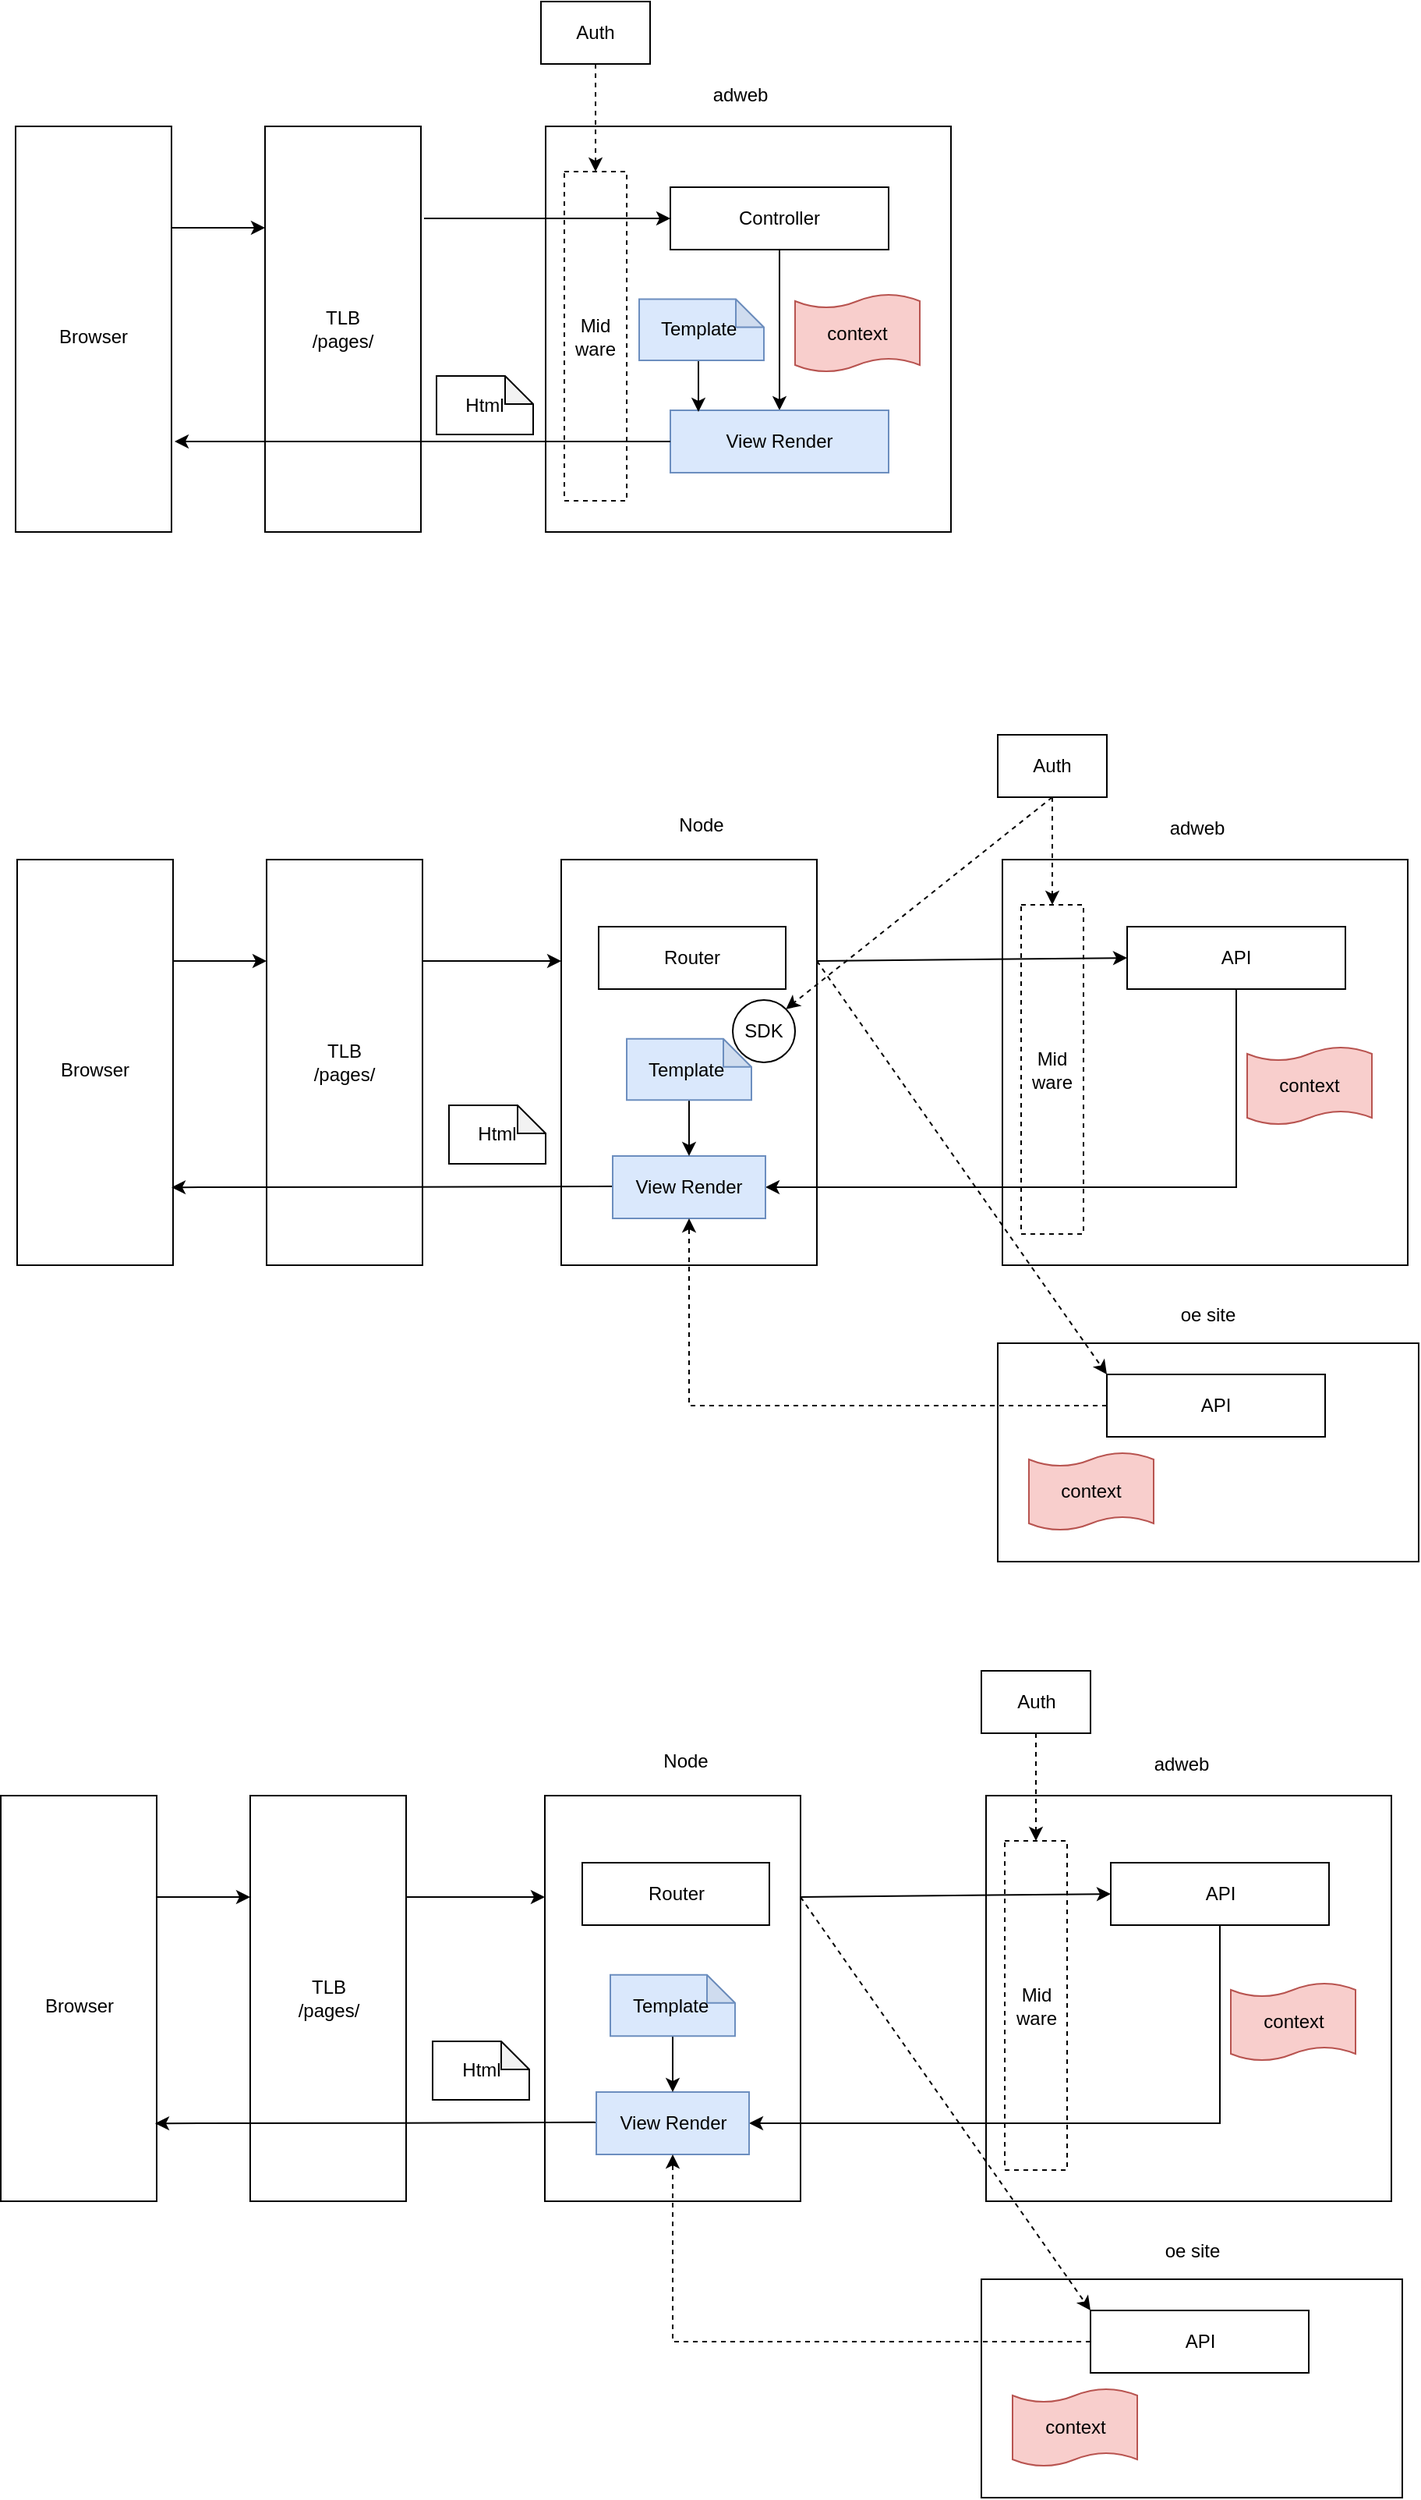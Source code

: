 <mxfile version="12.8.1" type="github">
  <diagram id="99Jsib-GlQydPkxzlcE-" name="Page-1">
    <mxGraphModel dx="1186" dy="741" grid="1" gridSize="10" guides="1" tooltips="1" connect="1" arrows="1" fold="1" page="1" pageScale="1" pageWidth="827" pageHeight="1169" math="0" shadow="0">
      <root>
        <mxCell id="0" />
        <mxCell id="1" parent="0" />
        <mxCell id="yoTLzZ-twQO9q5vi9v_X-26" style="edgeStyle=orthogonalEdgeStyle;rounded=0;orthogonalLoop=1;jettySize=auto;html=1;exitX=1;exitY=0.25;exitDx=0;exitDy=0;entryX=0;entryY=0.25;entryDx=0;entryDy=0;" parent="1" source="yoTLzZ-twQO9q5vi9v_X-2" target="yoTLzZ-twQO9q5vi9v_X-4" edge="1">
          <mxGeometry relative="1" as="geometry" />
        </mxCell>
        <mxCell id="yoTLzZ-twQO9q5vi9v_X-2" value="" style="rounded=0;whiteSpace=wrap;html=1;" parent="1" vertex="1">
          <mxGeometry x="40" y="120" width="100" height="260" as="geometry" />
        </mxCell>
        <mxCell id="yoTLzZ-twQO9q5vi9v_X-3" value="Browser" style="text;html=1;strokeColor=none;fillColor=none;align=center;verticalAlign=middle;whiteSpace=wrap;rounded=0;" parent="1" vertex="1">
          <mxGeometry x="65" y="245" width="50" height="20" as="geometry" />
        </mxCell>
        <mxCell id="yoTLzZ-twQO9q5vi9v_X-4" value="TLB&lt;br&gt;/pages/" style="rounded=0;whiteSpace=wrap;html=1;" parent="1" vertex="1">
          <mxGeometry x="200" y="120" width="100" height="260" as="geometry" />
        </mxCell>
        <mxCell id="yoTLzZ-twQO9q5vi9v_X-5" value="" style="rounded=0;whiteSpace=wrap;html=1;" parent="1" vertex="1">
          <mxGeometry x="380" y="120" width="260" height="260" as="geometry" />
        </mxCell>
        <mxCell id="yoTLzZ-twQO9q5vi9v_X-6" value="adweb" style="text;html=1;strokeColor=none;fillColor=none;align=center;verticalAlign=middle;whiteSpace=wrap;rounded=0;" parent="1" vertex="1">
          <mxGeometry x="460" y="90" width="90" height="20" as="geometry" />
        </mxCell>
        <mxCell id="yoTLzZ-twQO9q5vi9v_X-14" style="edgeStyle=orthogonalEdgeStyle;rounded=0;orthogonalLoop=1;jettySize=auto;html=1;exitX=0.5;exitY=1;exitDx=0;exitDy=0;entryX=0.5;entryY=0;entryDx=0;entryDy=0;" parent="1" source="yoTLzZ-twQO9q5vi9v_X-8" target="yoTLzZ-twQO9q5vi9v_X-13" edge="1">
          <mxGeometry relative="1" as="geometry" />
        </mxCell>
        <mxCell id="yoTLzZ-twQO9q5vi9v_X-8" value="Controller" style="rounded=0;whiteSpace=wrap;html=1;" parent="1" vertex="1">
          <mxGeometry x="460" y="159" width="140" height="40" as="geometry" />
        </mxCell>
        <mxCell id="yoTLzZ-twQO9q5vi9v_X-12" value="context" style="shape=tape;whiteSpace=wrap;html=1;size=0.18;fillColor=#f8cecc;strokeColor=#b85450;" parent="1" vertex="1">
          <mxGeometry x="540" y="227.5" width="80" height="50" as="geometry" />
        </mxCell>
        <mxCell id="yoTLzZ-twQO9q5vi9v_X-13" value="View Render" style="rounded=0;whiteSpace=wrap;html=1;fillColor=#dae8fc;strokeColor=#6c8ebf;" parent="1" vertex="1">
          <mxGeometry x="460" y="302" width="140" height="40" as="geometry" />
        </mxCell>
        <mxCell id="yoTLzZ-twQO9q5vi9v_X-21" style="edgeStyle=orthogonalEdgeStyle;rounded=0;orthogonalLoop=1;jettySize=auto;html=1;exitX=0.5;exitY=1;exitDx=0;exitDy=0;exitPerimeter=0;" parent="1" source="yoTLzZ-twQO9q5vi9v_X-16" edge="1">
          <mxGeometry relative="1" as="geometry">
            <mxPoint x="478" y="303" as="targetPoint" />
          </mxGeometry>
        </mxCell>
        <mxCell id="yoTLzZ-twQO9q5vi9v_X-16" value="Template&amp;nbsp;" style="shape=note;whiteSpace=wrap;html=1;backgroundOutline=1;darkOpacity=0.05;size=18;fillColor=#dae8fc;strokeColor=#6c8ebf;" parent="1" vertex="1">
          <mxGeometry x="440" y="230.75" width="80" height="39.25" as="geometry" />
        </mxCell>
        <mxCell id="yoTLzZ-twQO9q5vi9v_X-29" value="Mid&lt;br&gt;ware" style="rounded=0;whiteSpace=wrap;html=1;dashed=1;" parent="1" vertex="1">
          <mxGeometry x="392" y="149" width="40" height="211" as="geometry" />
        </mxCell>
        <mxCell id="yoTLzZ-twQO9q5vi9v_X-20" style="edgeStyle=orthogonalEdgeStyle;rounded=0;orthogonalLoop=1;jettySize=auto;html=1;exitX=0;exitY=0.5;exitDx=0;exitDy=0;" parent="1" source="yoTLzZ-twQO9q5vi9v_X-13" edge="1">
          <mxGeometry relative="1" as="geometry">
            <mxPoint x="142" y="322" as="targetPoint" />
          </mxGeometry>
        </mxCell>
        <mxCell id="yoTLzZ-twQO9q5vi9v_X-18" style="edgeStyle=orthogonalEdgeStyle;rounded=0;orthogonalLoop=1;jettySize=auto;html=1;entryX=0;entryY=0.5;entryDx=0;entryDy=0;exitX=1.02;exitY=0.227;exitDx=0;exitDy=0;exitPerimeter=0;" parent="1" source="yoTLzZ-twQO9q5vi9v_X-4" target="yoTLzZ-twQO9q5vi9v_X-8" edge="1">
          <mxGeometry relative="1" as="geometry">
            <mxPoint x="341" y="180" as="sourcePoint" />
          </mxGeometry>
        </mxCell>
        <mxCell id="yoTLzZ-twQO9q5vi9v_X-30" value="Html" style="shape=note;whiteSpace=wrap;html=1;backgroundOutline=1;darkOpacity=0.05;size=18;" parent="1" vertex="1">
          <mxGeometry x="310" y="280" width="62" height="37.5" as="geometry" />
        </mxCell>
        <mxCell id="yoTLzZ-twQO9q5vi9v_X-32" style="edgeStyle=orthogonalEdgeStyle;rounded=0;orthogonalLoop=1;jettySize=auto;html=1;exitX=0.5;exitY=1;exitDx=0;exitDy=0;entryX=0.5;entryY=0;entryDx=0;entryDy=0;dashed=1;" parent="1" source="yoTLzZ-twQO9q5vi9v_X-31" target="yoTLzZ-twQO9q5vi9v_X-29" edge="1">
          <mxGeometry relative="1" as="geometry" />
        </mxCell>
        <mxCell id="yoTLzZ-twQO9q5vi9v_X-31" value="Auth" style="rounded=0;whiteSpace=wrap;html=1;" parent="1" vertex="1">
          <mxGeometry x="377" y="40" width="70" height="40" as="geometry" />
        </mxCell>
        <mxCell id="yoTLzZ-twQO9q5vi9v_X-33" style="edgeStyle=orthogonalEdgeStyle;rounded=0;orthogonalLoop=1;jettySize=auto;html=1;exitX=1;exitY=0.25;exitDx=0;exitDy=0;entryX=0;entryY=0.25;entryDx=0;entryDy=0;" parent="1" source="yoTLzZ-twQO9q5vi9v_X-34" target="yoTLzZ-twQO9q5vi9v_X-36" edge="1">
          <mxGeometry relative="1" as="geometry" />
        </mxCell>
        <mxCell id="yoTLzZ-twQO9q5vi9v_X-34" value="" style="rounded=0;whiteSpace=wrap;html=1;" parent="1" vertex="1">
          <mxGeometry x="41" y="590" width="100" height="260" as="geometry" />
        </mxCell>
        <mxCell id="yoTLzZ-twQO9q5vi9v_X-35" value="Browser" style="text;html=1;strokeColor=none;fillColor=none;align=center;verticalAlign=middle;whiteSpace=wrap;rounded=0;" parent="1" vertex="1">
          <mxGeometry x="66" y="715" width="50" height="20" as="geometry" />
        </mxCell>
        <mxCell id="yoTLzZ-twQO9q5vi9v_X-36" value="TLB&lt;br&gt;/pages/" style="rounded=0;whiteSpace=wrap;html=1;" parent="1" vertex="1">
          <mxGeometry x="201" y="590" width="100" height="260" as="geometry" />
        </mxCell>
        <mxCell id="yoTLzZ-twQO9q5vi9v_X-37" value="" style="rounded=0;whiteSpace=wrap;html=1;" parent="1" vertex="1">
          <mxGeometry x="673" y="590" width="260" height="260" as="geometry" />
        </mxCell>
        <mxCell id="yoTLzZ-twQO9q5vi9v_X-38" value="adweb" style="text;html=1;strokeColor=none;fillColor=none;align=center;verticalAlign=middle;whiteSpace=wrap;rounded=0;" parent="1" vertex="1">
          <mxGeometry x="753" y="560" width="90" height="20" as="geometry" />
        </mxCell>
        <mxCell id="yoTLzZ-twQO9q5vi9v_X-40" value="API" style="rounded=0;whiteSpace=wrap;html=1;" parent="1" vertex="1">
          <mxGeometry x="753" y="633" width="140" height="40" as="geometry" />
        </mxCell>
        <mxCell id="yoTLzZ-twQO9q5vi9v_X-41" value="context" style="shape=tape;whiteSpace=wrap;html=1;size=0.18;fillColor=#f8cecc;strokeColor=#b85450;" parent="1" vertex="1">
          <mxGeometry x="830" y="710" width="80" height="50" as="geometry" />
        </mxCell>
        <mxCell id="yoTLzZ-twQO9q5vi9v_X-45" value="Mid&lt;br&gt;ware" style="rounded=0;whiteSpace=wrap;html=1;dashed=1;" parent="1" vertex="1">
          <mxGeometry x="685" y="619" width="40" height="211" as="geometry" />
        </mxCell>
        <mxCell id="yoTLzZ-twQO9q5vi9v_X-49" style="edgeStyle=orthogonalEdgeStyle;rounded=0;orthogonalLoop=1;jettySize=auto;html=1;exitX=0.5;exitY=1;exitDx=0;exitDy=0;entryX=0.5;entryY=0;entryDx=0;entryDy=0;dashed=1;" parent="1" source="yoTLzZ-twQO9q5vi9v_X-50" target="yoTLzZ-twQO9q5vi9v_X-45" edge="1">
          <mxGeometry relative="1" as="geometry" />
        </mxCell>
        <mxCell id="yoTLzZ-twQO9q5vi9v_X-50" value="Auth" style="rounded=0;whiteSpace=wrap;html=1;" parent="1" vertex="1">
          <mxGeometry x="670" y="510" width="70" height="40" as="geometry" />
        </mxCell>
        <mxCell id="yoTLzZ-twQO9q5vi9v_X-51" value="" style="rounded=0;whiteSpace=wrap;html=1;" parent="1" vertex="1">
          <mxGeometry x="390" y="590" width="164" height="260" as="geometry" />
        </mxCell>
        <mxCell id="yoTLzZ-twQO9q5vi9v_X-52" value="Node" style="text;html=1;strokeColor=none;fillColor=none;align=center;verticalAlign=middle;whiteSpace=wrap;rounded=0;" parent="1" vertex="1">
          <mxGeometry x="435" y="557.5" width="90" height="20" as="geometry" />
        </mxCell>
        <mxCell id="yoTLzZ-twQO9q5vi9v_X-64" style="edgeStyle=orthogonalEdgeStyle;rounded=0;orthogonalLoop=1;jettySize=auto;html=1;exitX=0;exitY=0.5;exitDx=0;exitDy=0;entryX=0.99;entryY=0.808;entryDx=0;entryDy=0;entryPerimeter=0;exitPerimeter=0;" parent="1" target="yoTLzZ-twQO9q5vi9v_X-34" edge="1">
          <mxGeometry relative="1" as="geometry">
            <mxPoint x="440" y="799.375" as="sourcePoint" />
          </mxGeometry>
        </mxCell>
        <mxCell id="yoTLzZ-twQO9q5vi9v_X-57" value="Html" style="shape=note;whiteSpace=wrap;html=1;backgroundOutline=1;darkOpacity=0.05;size=18;" parent="1" vertex="1">
          <mxGeometry x="318" y="747.5" width="62" height="37.5" as="geometry" />
        </mxCell>
        <mxCell id="yoTLzZ-twQO9q5vi9v_X-60" style="edgeStyle=orthogonalEdgeStyle;rounded=0;orthogonalLoop=1;jettySize=auto;html=1;exitX=0.5;exitY=1;exitDx=0;exitDy=0;entryX=1;entryY=0.5;entryDx=0;entryDy=0;" parent="1" source="yoTLzZ-twQO9q5vi9v_X-40" target="yoTLzZ-twQO9q5vi9v_X-70" edge="1">
          <mxGeometry relative="1" as="geometry">
            <mxPoint x="520" y="808.375" as="targetPoint" />
          </mxGeometry>
        </mxCell>
        <mxCell id="yoTLzZ-twQO9q5vi9v_X-67" style="edgeStyle=orthogonalEdgeStyle;rounded=0;orthogonalLoop=1;jettySize=auto;html=1;exitX=1;exitY=0.25;exitDx=0;exitDy=0;" parent="1" source="yoTLzZ-twQO9q5vi9v_X-36" edge="1">
          <mxGeometry relative="1" as="geometry">
            <mxPoint x="390" y="655" as="targetPoint" />
          </mxGeometry>
        </mxCell>
        <mxCell id="yoTLzZ-twQO9q5vi9v_X-77" style="edgeStyle=none;rounded=0;orthogonalLoop=1;jettySize=auto;html=1;exitX=1;exitY=0.25;exitDx=0;exitDy=0;entryX=0;entryY=0.5;entryDx=0;entryDy=0;" parent="1" source="yoTLzZ-twQO9q5vi9v_X-51" target="yoTLzZ-twQO9q5vi9v_X-40" edge="1">
          <mxGeometry relative="1" as="geometry" />
        </mxCell>
        <mxCell id="yoTLzZ-twQO9q5vi9v_X-70" value="View Render" style="rounded=0;whiteSpace=wrap;html=1;fillColor=#dae8fc;strokeColor=#6c8ebf;" parent="1" vertex="1">
          <mxGeometry x="423" y="780" width="98" height="40" as="geometry" />
        </mxCell>
        <mxCell id="yoTLzZ-twQO9q5vi9v_X-76" style="edgeStyle=none;rounded=0;orthogonalLoop=1;jettySize=auto;html=1;exitX=0.5;exitY=1;exitDx=0;exitDy=0;exitPerimeter=0;entryX=0.5;entryY=0;entryDx=0;entryDy=0;" parent="1" source="yoTLzZ-twQO9q5vi9v_X-71" target="yoTLzZ-twQO9q5vi9v_X-70" edge="1">
          <mxGeometry relative="1" as="geometry" />
        </mxCell>
        <mxCell id="yoTLzZ-twQO9q5vi9v_X-71" value="Template&amp;nbsp;" style="shape=note;whiteSpace=wrap;html=1;backgroundOutline=1;darkOpacity=0.05;size=18;fillColor=#dae8fc;strokeColor=#6c8ebf;" parent="1" vertex="1">
          <mxGeometry x="432" y="704.88" width="80" height="39.25" as="geometry" />
        </mxCell>
        <mxCell id="yoTLzZ-twQO9q5vi9v_X-75" style="edgeStyle=none;rounded=0;orthogonalLoop=1;jettySize=auto;html=1;exitX=0;exitY=0.5;exitDx=0;exitDy=0;" parent="1" source="yoTLzZ-twQO9q5vi9v_X-70" target="yoTLzZ-twQO9q5vi9v_X-70" edge="1">
          <mxGeometry relative="1" as="geometry" />
        </mxCell>
        <mxCell id="yoTLzZ-twQO9q5vi9v_X-78" value="" style="rounded=0;whiteSpace=wrap;html=1;" parent="1" vertex="1">
          <mxGeometry x="670" y="900" width="270" height="140" as="geometry" />
        </mxCell>
        <mxCell id="yoTLzZ-twQO9q5vi9v_X-79" value="oe site" style="text;html=1;strokeColor=none;fillColor=none;align=center;verticalAlign=middle;whiteSpace=wrap;rounded=0;" parent="1" vertex="1">
          <mxGeometry x="760" y="872" width="90" height="20" as="geometry" />
        </mxCell>
        <mxCell id="yoTLzZ-twQO9q5vi9v_X-85" style="edgeStyle=orthogonalEdgeStyle;rounded=0;orthogonalLoop=1;jettySize=auto;html=1;exitX=0;exitY=0.5;exitDx=0;exitDy=0;entryX=0.5;entryY=1;entryDx=0;entryDy=0;dashed=1;strokeWidth=1;" parent="1" source="yoTLzZ-twQO9q5vi9v_X-80" target="yoTLzZ-twQO9q5vi9v_X-70" edge="1">
          <mxGeometry relative="1" as="geometry" />
        </mxCell>
        <mxCell id="yoTLzZ-twQO9q5vi9v_X-80" value="API" style="rounded=0;whiteSpace=wrap;html=1;" parent="1" vertex="1">
          <mxGeometry x="740" y="920" width="140" height="40" as="geometry" />
        </mxCell>
        <mxCell id="yoTLzZ-twQO9q5vi9v_X-81" value="context" style="shape=tape;whiteSpace=wrap;html=1;size=0.18;fillColor=#f8cecc;strokeColor=#b85450;" parent="1" vertex="1">
          <mxGeometry x="690" y="970" width="80" height="50" as="geometry" />
        </mxCell>
        <mxCell id="yoTLzZ-twQO9q5vi9v_X-84" style="edgeStyle=none;rounded=0;orthogonalLoop=1;jettySize=auto;html=1;exitX=1;exitY=0.25;exitDx=0;exitDy=0;entryX=0;entryY=0;entryDx=0;entryDy=0;dashed=1;strokeWidth=1;" parent="1" source="yoTLzZ-twQO9q5vi9v_X-51" target="yoTLzZ-twQO9q5vi9v_X-80" edge="1">
          <mxGeometry relative="1" as="geometry" />
        </mxCell>
        <mxCell id="yoTLzZ-twQO9q5vi9v_X-87" value="Router" style="rounded=0;whiteSpace=wrap;html=1;" parent="1" vertex="1">
          <mxGeometry x="414" y="633" width="120" height="40" as="geometry" />
        </mxCell>
        <mxCell id="yoTLzZ-twQO9q5vi9v_X-88" value="SDK" style="ellipse;whiteSpace=wrap;html=1;aspect=fixed;" parent="1" vertex="1">
          <mxGeometry x="500" y="680" width="40" height="40" as="geometry" />
        </mxCell>
        <mxCell id="yoTLzZ-twQO9q5vi9v_X-89" style="rounded=0;orthogonalLoop=1;jettySize=auto;html=1;exitX=0.5;exitY=1;exitDx=0;exitDy=0;entryX=1;entryY=0;entryDx=0;entryDy=0;dashed=1;" parent="1" source="yoTLzZ-twQO9q5vi9v_X-50" target="yoTLzZ-twQO9q5vi9v_X-88" edge="1">
          <mxGeometry relative="1" as="geometry">
            <mxPoint x="715" y="560" as="sourcePoint" />
            <mxPoint x="715" y="629" as="targetPoint" />
          </mxGeometry>
        </mxCell>
        <mxCell id="hkJyN_X5DFE82c2p9yGc-1" style="edgeStyle=orthogonalEdgeStyle;rounded=0;orthogonalLoop=1;jettySize=auto;html=1;exitX=1;exitY=0.25;exitDx=0;exitDy=0;entryX=0;entryY=0.25;entryDx=0;entryDy=0;" edge="1" parent="1" source="hkJyN_X5DFE82c2p9yGc-2" target="hkJyN_X5DFE82c2p9yGc-4">
          <mxGeometry relative="1" as="geometry" />
        </mxCell>
        <mxCell id="hkJyN_X5DFE82c2p9yGc-2" value="" style="rounded=0;whiteSpace=wrap;html=1;" vertex="1" parent="1">
          <mxGeometry x="30.5" y="1190" width="100" height="260" as="geometry" />
        </mxCell>
        <mxCell id="hkJyN_X5DFE82c2p9yGc-3" value="Browser" style="text;html=1;strokeColor=none;fillColor=none;align=center;verticalAlign=middle;whiteSpace=wrap;rounded=0;" vertex="1" parent="1">
          <mxGeometry x="55.5" y="1315" width="50" height="20" as="geometry" />
        </mxCell>
        <mxCell id="hkJyN_X5DFE82c2p9yGc-4" value="TLB&lt;br&gt;/pages/" style="rounded=0;whiteSpace=wrap;html=1;" vertex="1" parent="1">
          <mxGeometry x="190.5" y="1190" width="100" height="260" as="geometry" />
        </mxCell>
        <mxCell id="hkJyN_X5DFE82c2p9yGc-5" value="" style="rounded=0;whiteSpace=wrap;html=1;" vertex="1" parent="1">
          <mxGeometry x="662.5" y="1190" width="260" height="260" as="geometry" />
        </mxCell>
        <mxCell id="hkJyN_X5DFE82c2p9yGc-6" value="adweb" style="text;html=1;strokeColor=none;fillColor=none;align=center;verticalAlign=middle;whiteSpace=wrap;rounded=0;" vertex="1" parent="1">
          <mxGeometry x="742.5" y="1160" width="90" height="20" as="geometry" />
        </mxCell>
        <mxCell id="hkJyN_X5DFE82c2p9yGc-7" value="API" style="rounded=0;whiteSpace=wrap;html=1;" vertex="1" parent="1">
          <mxGeometry x="742.5" y="1233" width="140" height="40" as="geometry" />
        </mxCell>
        <mxCell id="hkJyN_X5DFE82c2p9yGc-8" value="context" style="shape=tape;whiteSpace=wrap;html=1;size=0.18;fillColor=#f8cecc;strokeColor=#b85450;" vertex="1" parent="1">
          <mxGeometry x="819.5" y="1310" width="80" height="50" as="geometry" />
        </mxCell>
        <mxCell id="hkJyN_X5DFE82c2p9yGc-9" value="Mid&lt;br&gt;ware" style="rounded=0;whiteSpace=wrap;html=1;dashed=1;" vertex="1" parent="1">
          <mxGeometry x="674.5" y="1219" width="40" height="211" as="geometry" />
        </mxCell>
        <mxCell id="hkJyN_X5DFE82c2p9yGc-10" style="edgeStyle=orthogonalEdgeStyle;rounded=0;orthogonalLoop=1;jettySize=auto;html=1;exitX=0.5;exitY=1;exitDx=0;exitDy=0;entryX=0.5;entryY=0;entryDx=0;entryDy=0;dashed=1;" edge="1" parent="1" source="hkJyN_X5DFE82c2p9yGc-11" target="hkJyN_X5DFE82c2p9yGc-9">
          <mxGeometry relative="1" as="geometry" />
        </mxCell>
        <mxCell id="hkJyN_X5DFE82c2p9yGc-11" value="Auth" style="rounded=0;whiteSpace=wrap;html=1;" vertex="1" parent="1">
          <mxGeometry x="659.5" y="1110" width="70" height="40" as="geometry" />
        </mxCell>
        <mxCell id="hkJyN_X5DFE82c2p9yGc-12" value="" style="rounded=0;whiteSpace=wrap;html=1;" vertex="1" parent="1">
          <mxGeometry x="379.5" y="1190" width="164" height="260" as="geometry" />
        </mxCell>
        <mxCell id="hkJyN_X5DFE82c2p9yGc-13" value="Node" style="text;html=1;strokeColor=none;fillColor=none;align=center;verticalAlign=middle;whiteSpace=wrap;rounded=0;" vertex="1" parent="1">
          <mxGeometry x="424.5" y="1157.5" width="90" height="20" as="geometry" />
        </mxCell>
        <mxCell id="hkJyN_X5DFE82c2p9yGc-14" style="edgeStyle=orthogonalEdgeStyle;rounded=0;orthogonalLoop=1;jettySize=auto;html=1;exitX=0;exitY=0.5;exitDx=0;exitDy=0;entryX=0.99;entryY=0.808;entryDx=0;entryDy=0;entryPerimeter=0;exitPerimeter=0;" edge="1" parent="1" target="hkJyN_X5DFE82c2p9yGc-2">
          <mxGeometry relative="1" as="geometry">
            <mxPoint x="429.5" y="1399.375" as="sourcePoint" />
          </mxGeometry>
        </mxCell>
        <mxCell id="hkJyN_X5DFE82c2p9yGc-15" value="Html" style="shape=note;whiteSpace=wrap;html=1;backgroundOutline=1;darkOpacity=0.05;size=18;" vertex="1" parent="1">
          <mxGeometry x="307.5" y="1347.5" width="62" height="37.5" as="geometry" />
        </mxCell>
        <mxCell id="hkJyN_X5DFE82c2p9yGc-16" style="edgeStyle=orthogonalEdgeStyle;rounded=0;orthogonalLoop=1;jettySize=auto;html=1;exitX=0.5;exitY=1;exitDx=0;exitDy=0;entryX=1;entryY=0.5;entryDx=0;entryDy=0;" edge="1" parent="1" source="hkJyN_X5DFE82c2p9yGc-7" target="hkJyN_X5DFE82c2p9yGc-19">
          <mxGeometry relative="1" as="geometry">
            <mxPoint x="509.5" y="1408.375" as="targetPoint" />
          </mxGeometry>
        </mxCell>
        <mxCell id="hkJyN_X5DFE82c2p9yGc-17" style="edgeStyle=orthogonalEdgeStyle;rounded=0;orthogonalLoop=1;jettySize=auto;html=1;exitX=1;exitY=0.25;exitDx=0;exitDy=0;" edge="1" parent="1" source="hkJyN_X5DFE82c2p9yGc-4">
          <mxGeometry relative="1" as="geometry">
            <mxPoint x="379.5" y="1255" as="targetPoint" />
          </mxGeometry>
        </mxCell>
        <mxCell id="hkJyN_X5DFE82c2p9yGc-18" style="edgeStyle=none;rounded=0;orthogonalLoop=1;jettySize=auto;html=1;exitX=1;exitY=0.25;exitDx=0;exitDy=0;entryX=0;entryY=0.5;entryDx=0;entryDy=0;" edge="1" parent="1" source="hkJyN_X5DFE82c2p9yGc-12" target="hkJyN_X5DFE82c2p9yGc-7">
          <mxGeometry relative="1" as="geometry" />
        </mxCell>
        <mxCell id="hkJyN_X5DFE82c2p9yGc-19" value="View Render" style="rounded=0;whiteSpace=wrap;html=1;fillColor=#dae8fc;strokeColor=#6c8ebf;" vertex="1" parent="1">
          <mxGeometry x="412.5" y="1380" width="98" height="40" as="geometry" />
        </mxCell>
        <mxCell id="hkJyN_X5DFE82c2p9yGc-20" style="edgeStyle=none;rounded=0;orthogonalLoop=1;jettySize=auto;html=1;exitX=0.5;exitY=1;exitDx=0;exitDy=0;exitPerimeter=0;entryX=0.5;entryY=0;entryDx=0;entryDy=0;" edge="1" parent="1" source="hkJyN_X5DFE82c2p9yGc-21" target="hkJyN_X5DFE82c2p9yGc-19">
          <mxGeometry relative="1" as="geometry" />
        </mxCell>
        <mxCell id="hkJyN_X5DFE82c2p9yGc-21" value="Template&amp;nbsp;" style="shape=note;whiteSpace=wrap;html=1;backgroundOutline=1;darkOpacity=0.05;size=18;fillColor=#dae8fc;strokeColor=#6c8ebf;" vertex="1" parent="1">
          <mxGeometry x="421.5" y="1304.88" width="80" height="39.25" as="geometry" />
        </mxCell>
        <mxCell id="hkJyN_X5DFE82c2p9yGc-22" style="edgeStyle=none;rounded=0;orthogonalLoop=1;jettySize=auto;html=1;exitX=0;exitY=0.5;exitDx=0;exitDy=0;" edge="1" parent="1" source="hkJyN_X5DFE82c2p9yGc-19" target="hkJyN_X5DFE82c2p9yGc-19">
          <mxGeometry relative="1" as="geometry" />
        </mxCell>
        <mxCell id="hkJyN_X5DFE82c2p9yGc-23" value="" style="rounded=0;whiteSpace=wrap;html=1;" vertex="1" parent="1">
          <mxGeometry x="659.5" y="1500" width="270" height="140" as="geometry" />
        </mxCell>
        <mxCell id="hkJyN_X5DFE82c2p9yGc-24" value="oe site" style="text;html=1;strokeColor=none;fillColor=none;align=center;verticalAlign=middle;whiteSpace=wrap;rounded=0;" vertex="1" parent="1">
          <mxGeometry x="749.5" y="1472" width="90" height="20" as="geometry" />
        </mxCell>
        <mxCell id="hkJyN_X5DFE82c2p9yGc-25" style="edgeStyle=orthogonalEdgeStyle;rounded=0;orthogonalLoop=1;jettySize=auto;html=1;exitX=0;exitY=0.5;exitDx=0;exitDy=0;entryX=0.5;entryY=1;entryDx=0;entryDy=0;dashed=1;strokeWidth=1;" edge="1" parent="1" source="hkJyN_X5DFE82c2p9yGc-26" target="hkJyN_X5DFE82c2p9yGc-19">
          <mxGeometry relative="1" as="geometry" />
        </mxCell>
        <mxCell id="hkJyN_X5DFE82c2p9yGc-26" value="API" style="rounded=0;whiteSpace=wrap;html=1;" vertex="1" parent="1">
          <mxGeometry x="729.5" y="1520" width="140" height="40" as="geometry" />
        </mxCell>
        <mxCell id="hkJyN_X5DFE82c2p9yGc-27" value="context" style="shape=tape;whiteSpace=wrap;html=1;size=0.18;fillColor=#f8cecc;strokeColor=#b85450;" vertex="1" parent="1">
          <mxGeometry x="679.5" y="1570" width="80" height="50" as="geometry" />
        </mxCell>
        <mxCell id="hkJyN_X5DFE82c2p9yGc-28" style="edgeStyle=none;rounded=0;orthogonalLoop=1;jettySize=auto;html=1;exitX=1;exitY=0.25;exitDx=0;exitDy=0;entryX=0;entryY=0;entryDx=0;entryDy=0;dashed=1;strokeWidth=1;" edge="1" parent="1" source="hkJyN_X5DFE82c2p9yGc-12" target="hkJyN_X5DFE82c2p9yGc-26">
          <mxGeometry relative="1" as="geometry" />
        </mxCell>
        <mxCell id="hkJyN_X5DFE82c2p9yGc-29" value="Router" style="rounded=0;whiteSpace=wrap;html=1;" vertex="1" parent="1">
          <mxGeometry x="403.5" y="1233" width="120" height="40" as="geometry" />
        </mxCell>
      </root>
    </mxGraphModel>
  </diagram>
</mxfile>
